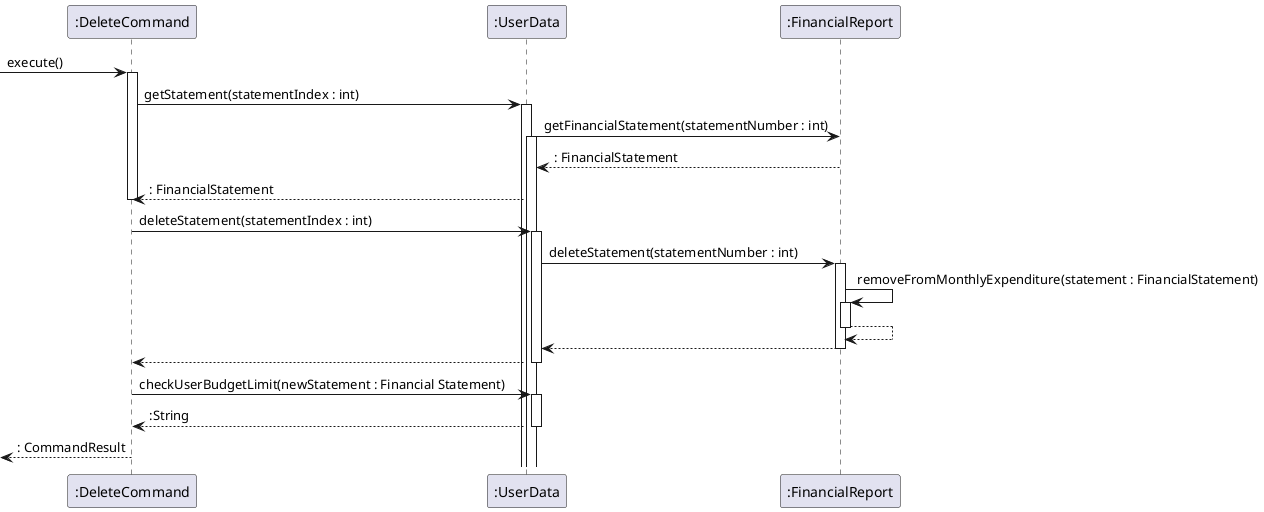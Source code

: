 @startuml
participant ":DeleteCommand" as DeleteCommand
participant ":UserData" as UserData
participant ":FinancialReport" as FinancialReport

[-> DeleteCommand : execute()
activate DeleteCommand

DeleteCommand -> UserData : getStatement(statementIndex : int)
activate UserData

UserData -> FinancialReport : getFinancialStatement(statementNumber : int)
activate UserData

FinancialReport --> UserData : : FinancialStatement
deactivate FinancialReport

UserData --> DeleteCommand : : FinancialStatement
deactivate DeleteCommand

DeleteCommand -> UserData : deleteStatement(statementIndex : int)
activate UserData

UserData -> FinancialReport : deleteStatement(statementNumber : int)
activate FinancialReport

FinancialReport -> FinancialReport : removeFromMonthlyExpenditure(statement : FinancialStatement)
activate FinancialReport

FinancialReport --> FinancialReport
deactivate FinancialReport

FinancialReport --> UserData
deactivate FinancialReport

UserData --> DeleteCommand
deactivate UserData

DeleteCommand -> UserData : checkUserBudgetLimit(newStatement : Financial Statement)
activate UserData

UserData --> DeleteCommand : :String
deactivate UserData

[<--DeleteCommand : : CommandResult
deactivate DeleteCommand

@enduml